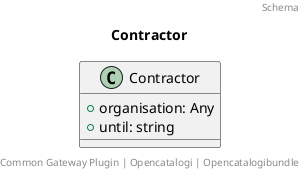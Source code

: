 @startuml
title: Contractor
footer: Common Gateway Plugin | Opencatalogi | Opencatalogibundle 
header: Schema

class Contractor {
  + organisation: Any
  + until: string
}
@enduml
